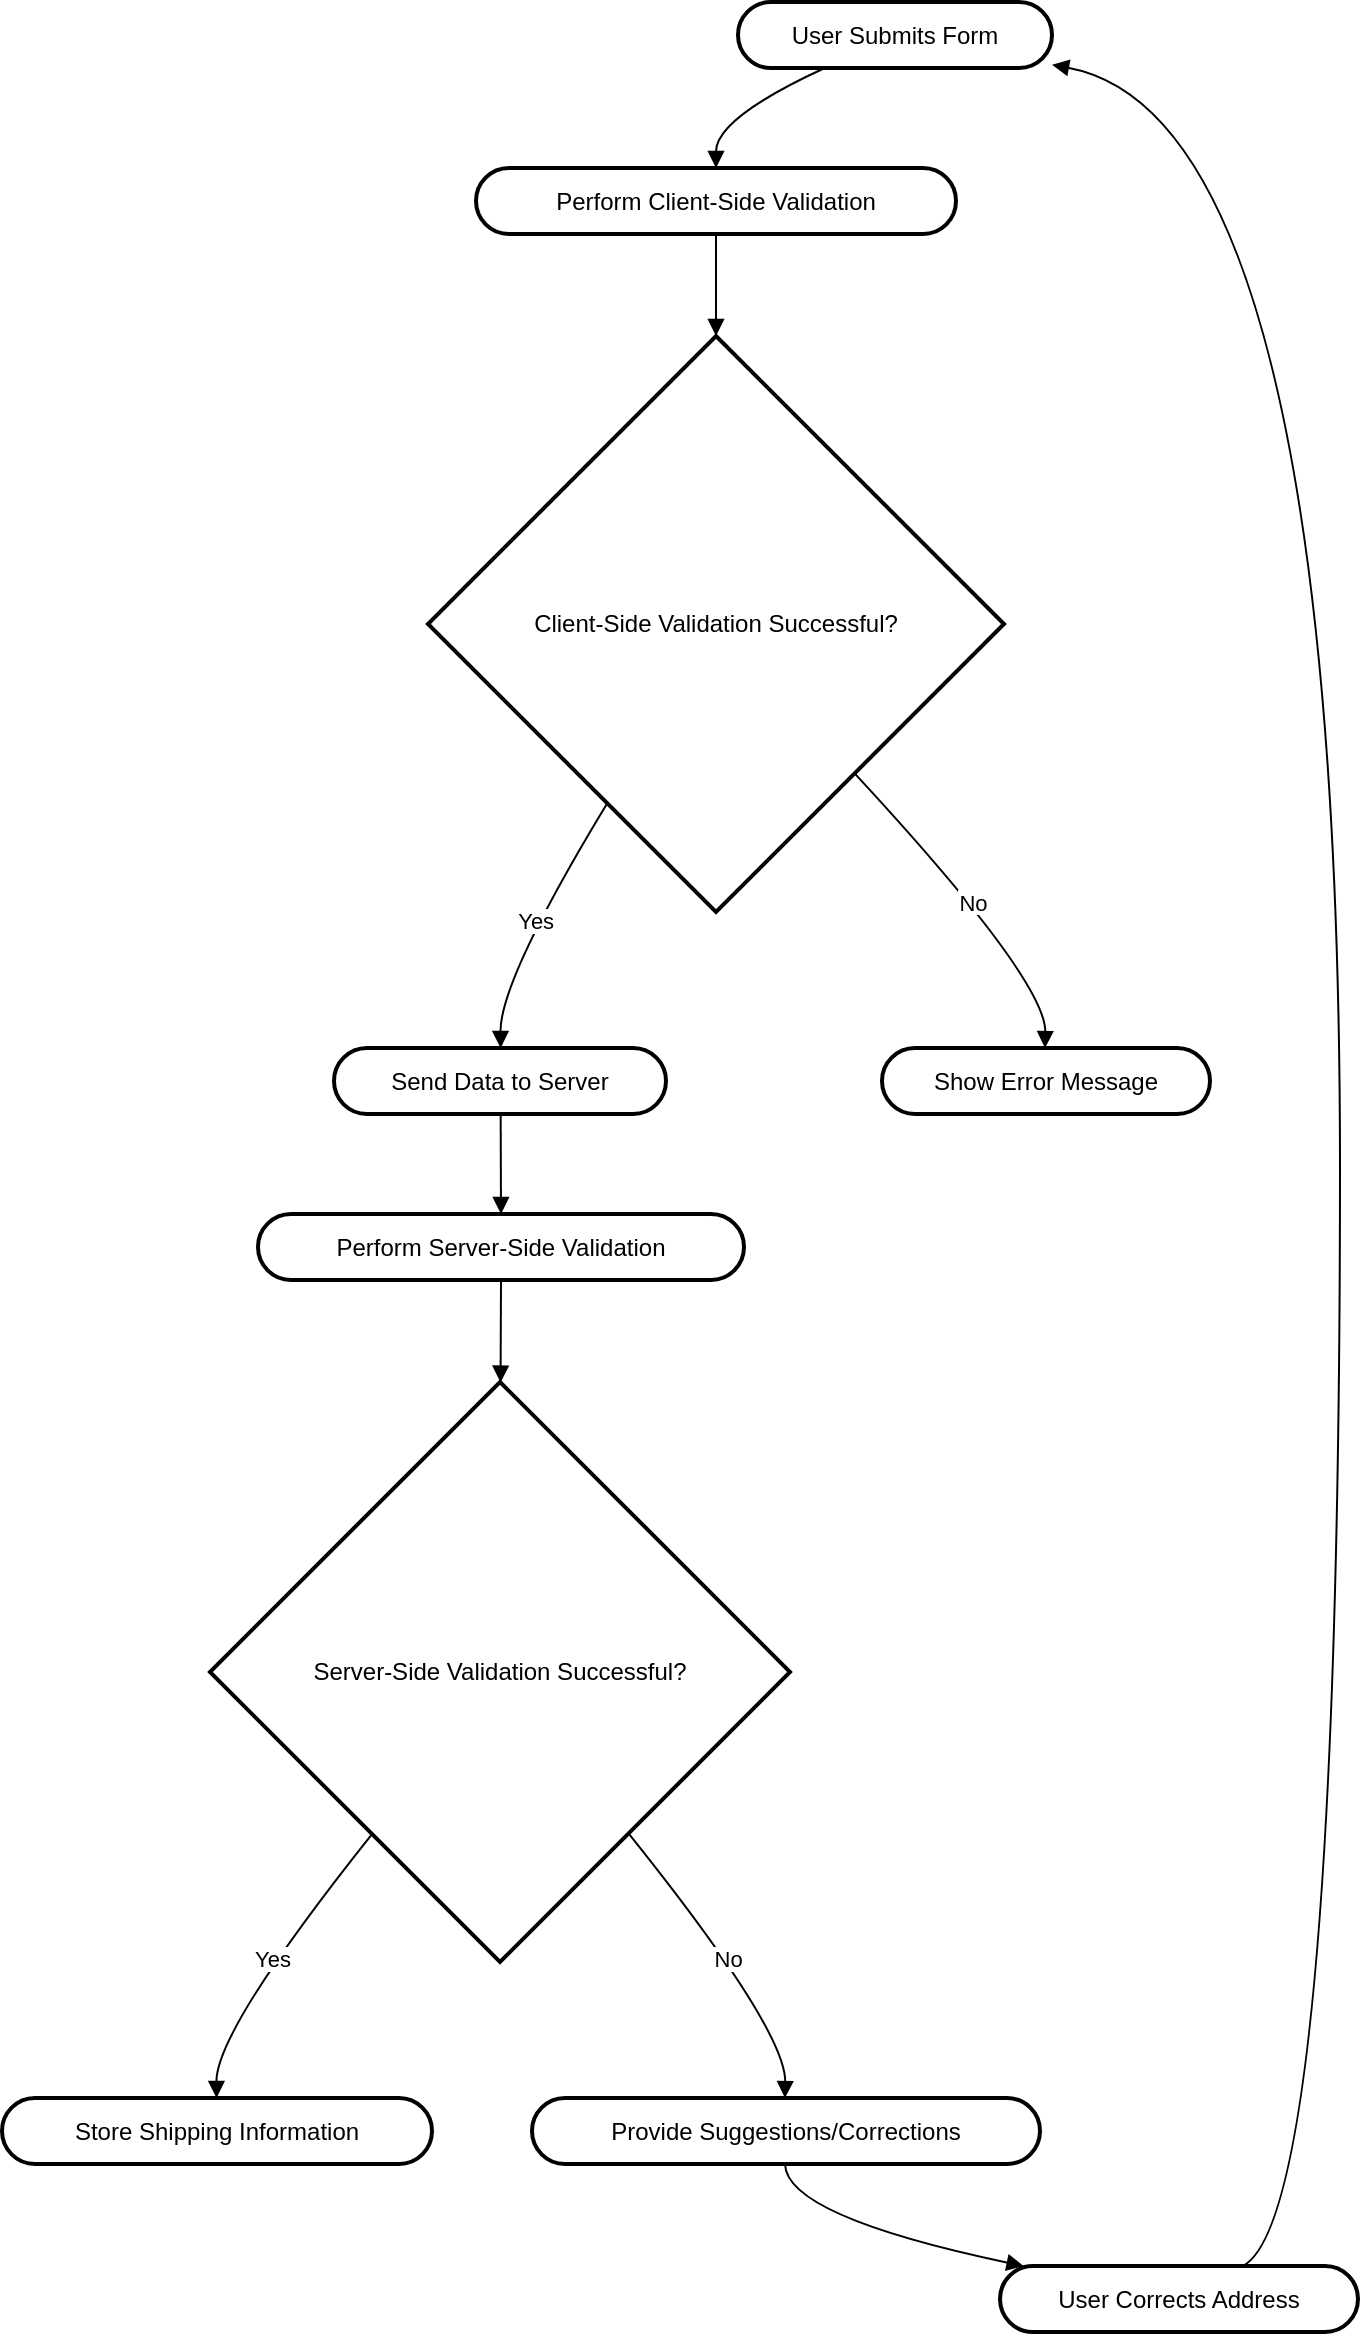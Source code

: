 <mxfile version="24.4.13" type="device">
  <diagram name="Page-1" id="g62rrNhsIWuv8HkavO6f">
    <mxGraphModel dx="2150" dy="928" grid="1" gridSize="10" guides="1" tooltips="1" connect="1" arrows="1" fold="1" page="1" pageScale="1" pageWidth="850" pageHeight="1100" math="0" shadow="0">
      <root>
        <mxCell id="0" />
        <mxCell id="1" parent="0" />
        <mxCell id="bJdzqiybo1XgtJYq9dTe-1" value="User Submits Form" style="rounded=1;whiteSpace=wrap;arcSize=50;strokeWidth=2;" vertex="1" parent="1">
          <mxGeometry x="388" y="20" width="157" height="33" as="geometry" />
        </mxCell>
        <mxCell id="bJdzqiybo1XgtJYq9dTe-2" value="Perform Client-Side Validation" style="rounded=1;whiteSpace=wrap;arcSize=50;strokeWidth=2;" vertex="1" parent="1">
          <mxGeometry x="257" y="103" width="240" height="33" as="geometry" />
        </mxCell>
        <mxCell id="bJdzqiybo1XgtJYq9dTe-3" value="Client-Side Validation Successful?" style="rhombus;strokeWidth=2;whiteSpace=wrap;" vertex="1" parent="1">
          <mxGeometry x="233" y="187" width="288" height="288" as="geometry" />
        </mxCell>
        <mxCell id="bJdzqiybo1XgtJYq9dTe-4" value="Send Data to Server" style="rounded=1;whiteSpace=wrap;arcSize=50;strokeWidth=2;" vertex="1" parent="1">
          <mxGeometry x="186" y="543" width="166" height="33" as="geometry" />
        </mxCell>
        <mxCell id="bJdzqiybo1XgtJYq9dTe-5" value="Show Error Message" style="rounded=1;whiteSpace=wrap;arcSize=50;strokeWidth=2;" vertex="1" parent="1">
          <mxGeometry x="460" y="543" width="164" height="33" as="geometry" />
        </mxCell>
        <mxCell id="bJdzqiybo1XgtJYq9dTe-6" value="Perform Server-Side Validation" style="rounded=1;whiteSpace=wrap;arcSize=50;strokeWidth=2;" vertex="1" parent="1">
          <mxGeometry x="148" y="626" width="243" height="33" as="geometry" />
        </mxCell>
        <mxCell id="bJdzqiybo1XgtJYq9dTe-7" value="Server-Side Validation Successful?" style="rhombus;strokeWidth=2;whiteSpace=wrap;" vertex="1" parent="1">
          <mxGeometry x="124" y="710" width="290" height="290" as="geometry" />
        </mxCell>
        <mxCell id="bJdzqiybo1XgtJYq9dTe-8" value="Store Shipping Information" style="rounded=1;whiteSpace=wrap;arcSize=50;strokeWidth=2;" vertex="1" parent="1">
          <mxGeometry x="20" y="1068" width="215" height="33" as="geometry" />
        </mxCell>
        <mxCell id="bJdzqiybo1XgtJYq9dTe-9" value="Provide Suggestions/Corrections" style="rounded=1;whiteSpace=wrap;arcSize=50;strokeWidth=2;" vertex="1" parent="1">
          <mxGeometry x="285" y="1068" width="254" height="33" as="geometry" />
        </mxCell>
        <mxCell id="bJdzqiybo1XgtJYq9dTe-10" value="User Corrects Address" style="rounded=1;whiteSpace=wrap;arcSize=50;strokeWidth=2;" vertex="1" parent="1">
          <mxGeometry x="519" y="1152" width="179" height="33" as="geometry" />
        </mxCell>
        <mxCell id="bJdzqiybo1XgtJYq9dTe-11" value="" style="curved=1;startArrow=none;endArrow=block;exitX=0.271;exitY=1.012;entryX=0.5;entryY=0.012;rounded=0;" edge="1" parent="1" source="bJdzqiybo1XgtJYq9dTe-1" target="bJdzqiybo1XgtJYq9dTe-2">
          <mxGeometry relative="1" as="geometry">
            <Array as="points">
              <mxPoint x="377" y="78" />
            </Array>
          </mxGeometry>
        </mxCell>
        <mxCell id="bJdzqiybo1XgtJYq9dTe-12" value="" style="curved=1;startArrow=none;endArrow=block;exitX=0.5;exitY=1.024;entryX=0.5;entryY=-0.001;rounded=0;" edge="1" parent="1" source="bJdzqiybo1XgtJYq9dTe-2" target="bJdzqiybo1XgtJYq9dTe-3">
          <mxGeometry relative="1" as="geometry">
            <Array as="points" />
          </mxGeometry>
        </mxCell>
        <mxCell id="bJdzqiybo1XgtJYq9dTe-13" value="Yes" style="curved=1;startArrow=none;endArrow=block;exitX=0.198;exitY=0.998;entryX=0.502;entryY=-0.006;rounded=0;" edge="1" parent="1" source="bJdzqiybo1XgtJYq9dTe-3" target="bJdzqiybo1XgtJYq9dTe-4">
          <mxGeometry relative="1" as="geometry">
            <Array as="points">
              <mxPoint x="269" y="509" />
            </Array>
          </mxGeometry>
        </mxCell>
        <mxCell id="bJdzqiybo1XgtJYq9dTe-14" value="No" style="curved=1;startArrow=none;endArrow=block;exitX=0.962;exitY=0.998;entryX=0.497;entryY=-0.006;rounded=0;" edge="1" parent="1" source="bJdzqiybo1XgtJYq9dTe-3" target="bJdzqiybo1XgtJYq9dTe-5">
          <mxGeometry relative="1" as="geometry">
            <Array as="points">
              <mxPoint x="542" y="509" />
            </Array>
          </mxGeometry>
        </mxCell>
        <mxCell id="bJdzqiybo1XgtJYq9dTe-15" value="" style="curved=1;startArrow=none;endArrow=block;exitX=0.502;exitY=1.006;entryX=0.5;entryY=0.006;rounded=0;" edge="1" parent="1" source="bJdzqiybo1XgtJYq9dTe-4" target="bJdzqiybo1XgtJYq9dTe-6">
          <mxGeometry relative="1" as="geometry">
            <Array as="points" />
          </mxGeometry>
        </mxCell>
        <mxCell id="bJdzqiybo1XgtJYq9dTe-16" value="" style="curved=1;startArrow=none;endArrow=block;exitX=0.5;exitY=1.018;entryX=0.501;entryY=-0.001;rounded=0;" edge="1" parent="1" source="bJdzqiybo1XgtJYq9dTe-6" target="bJdzqiybo1XgtJYq9dTe-7">
          <mxGeometry relative="1" as="geometry">
            <Array as="points" />
          </mxGeometry>
        </mxCell>
        <mxCell id="bJdzqiybo1XgtJYq9dTe-17" value="Yes" style="curved=1;startArrow=none;endArrow=block;exitX=0.105;exitY=1.0;entryX=0.499;entryY=0.011;rounded=0;" edge="1" parent="1" source="bJdzqiybo1XgtJYq9dTe-7" target="bJdzqiybo1XgtJYq9dTe-8">
          <mxGeometry relative="1" as="geometry">
            <Array as="points">
              <mxPoint x="127" y="1034" />
            </Array>
          </mxGeometry>
        </mxCell>
        <mxCell id="bJdzqiybo1XgtJYq9dTe-18" value="No" style="curved=1;startArrow=none;endArrow=block;exitX=0.898;exitY=1.0;entryX=0.498;entryY=0.011;rounded=0;" edge="1" parent="1" source="bJdzqiybo1XgtJYq9dTe-7" target="bJdzqiybo1XgtJYq9dTe-9">
          <mxGeometry relative="1" as="geometry">
            <Array as="points">
              <mxPoint x="412" y="1034" />
            </Array>
          </mxGeometry>
        </mxCell>
        <mxCell id="bJdzqiybo1XgtJYq9dTe-19" value="" style="curved=1;startArrow=none;endArrow=block;exitX=0.498;exitY=1.023;entryX=0.059;entryY=-0.008;rounded=0;" edge="1" parent="1" source="bJdzqiybo1XgtJYq9dTe-9" target="bJdzqiybo1XgtJYq9dTe-10">
          <mxGeometry relative="1" as="geometry">
            <Array as="points">
              <mxPoint x="412" y="1127" />
            </Array>
          </mxGeometry>
        </mxCell>
        <mxCell id="bJdzqiybo1XgtJYq9dTe-20" value="" style="curved=1;startArrow=none;endArrow=block;exitX=0.681;exitY=-0.008;entryX=1.0;entryY=0.951;rounded=0;" edge="1" parent="1" source="bJdzqiybo1XgtJYq9dTe-10" target="bJdzqiybo1XgtJYq9dTe-1">
          <mxGeometry relative="1" as="geometry">
            <Array as="points">
              <mxPoint x="689" y="1127" />
              <mxPoint x="689" y="78" />
            </Array>
          </mxGeometry>
        </mxCell>
      </root>
    </mxGraphModel>
  </diagram>
</mxfile>
